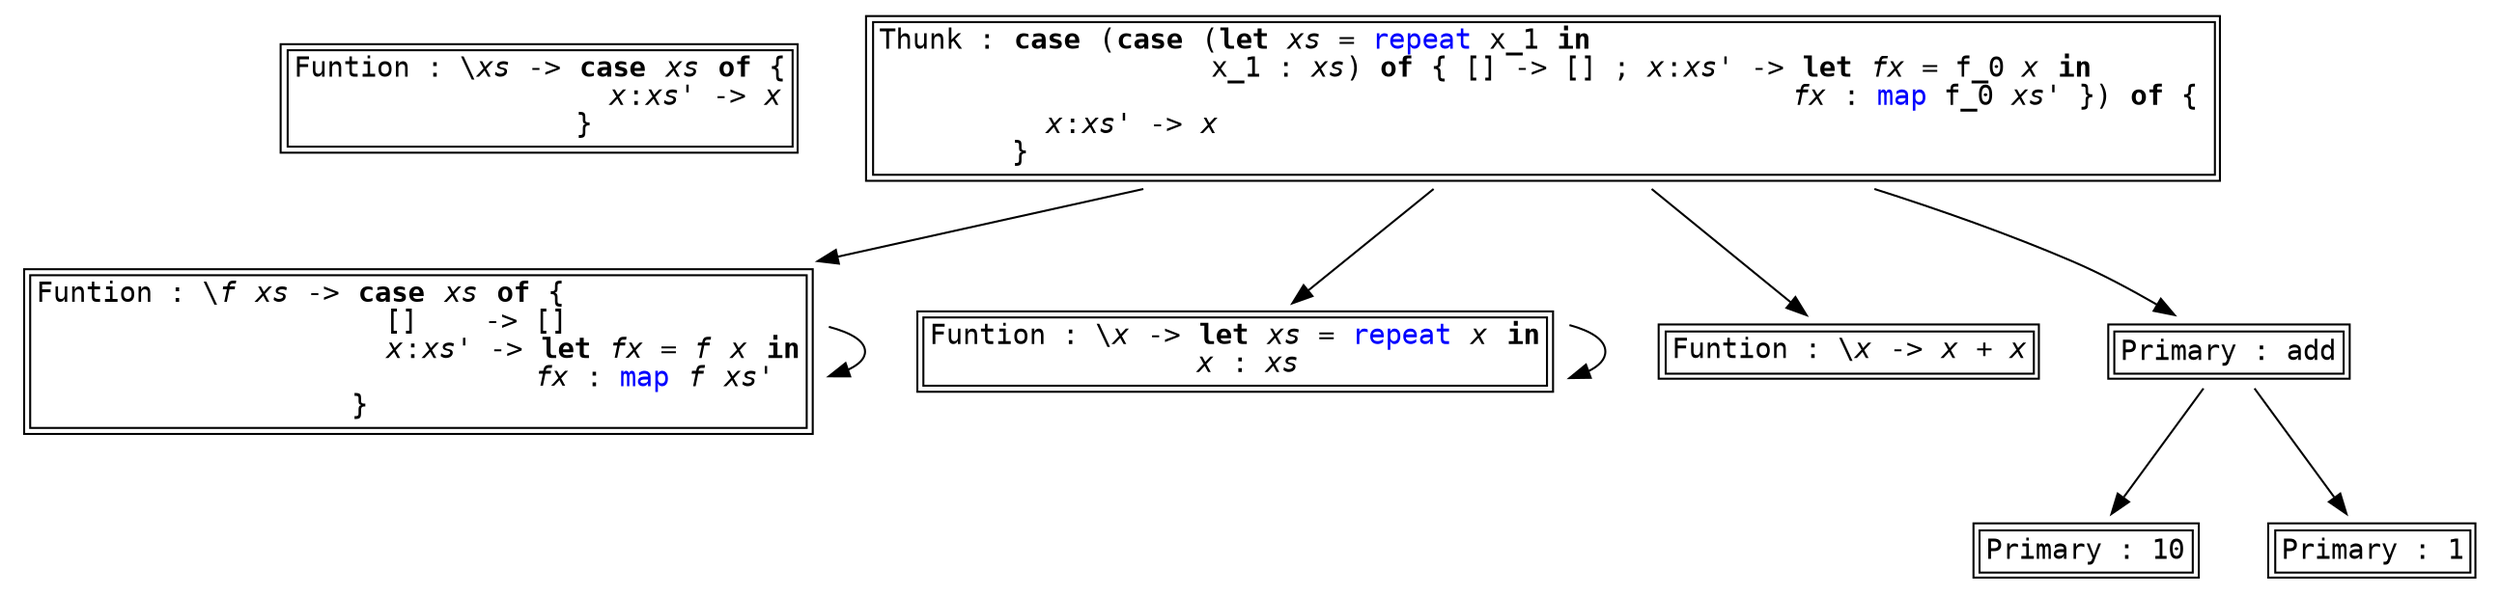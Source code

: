 digraph G {
node [ fontname=monospace, shape=plaintext ];
s0[label=<<TABLE ALIGN="LEFT"><TR><TD BALIGN="LEFT" ALIGN="LEFT">Funtion&nbsp;:&nbsp;\<I>xs</I>&nbsp;-&gt;&nbsp;<B>case</B>&nbsp;<I>xs</I>&nbsp;<B>of</B>&nbsp;{<BR />&nbsp;&nbsp;&nbsp;&nbsp;&nbsp;&nbsp;&nbsp;&nbsp;&nbsp;&nbsp;&nbsp;&nbsp;&nbsp;&nbsp;&nbsp;&nbsp;&nbsp;&nbsp;&nbsp;<I>x</I>:<I>xs'</I>&nbsp;-&gt;&nbsp;<I>x</I><BR />&nbsp;&nbsp;&nbsp;&nbsp;&nbsp;&nbsp;&nbsp;&nbsp;&nbsp;&nbsp;&nbsp;&nbsp;&nbsp;&nbsp;&nbsp;&nbsp;&nbsp;}&nbsp;&nbsp;&nbsp;&nbsp;&nbsp;&nbsp;&nbsp;&nbsp;&nbsp;&nbsp;&nbsp;<BR /></TD></TR></TABLE>>];
s0;
s1[label=<<TABLE ALIGN="LEFT"><TR><TD BALIGN="LEFT" ALIGN="LEFT">Thunk&nbsp;:&nbsp;<B>case</B>&nbsp;(<B>case</B>&nbsp;(<B>let</B>&nbsp;<I>xs</I>&nbsp;=&nbsp;<FONT COLOR="blue">repeat</FONT>&nbsp;x_1&nbsp;<B>in</B>&nbsp;&nbsp;&nbsp;&nbsp;&nbsp;&nbsp;&nbsp;&nbsp;&nbsp;&nbsp;&nbsp;&nbsp;&nbsp;&nbsp;&nbsp;&nbsp;&nbsp;&nbsp;&nbsp;&nbsp;&nbsp;&nbsp;&nbsp;&nbsp;&nbsp;&nbsp;&nbsp;&nbsp;&nbsp;&nbsp;&nbsp;&nbsp;&nbsp;&nbsp;&nbsp;&nbsp;&nbsp;<BR />&nbsp;&nbsp;&nbsp;&nbsp;&nbsp;&nbsp;&nbsp;&nbsp;&nbsp;&nbsp;&nbsp;&nbsp;&nbsp;&nbsp;&nbsp;&nbsp;&nbsp;&nbsp;&nbsp;&nbsp;x_1&nbsp;:&nbsp;<I>xs</I>)&nbsp;<B>of</B>&nbsp;{&nbsp;[]&nbsp;-&gt;&nbsp;[]&nbsp;;&nbsp;<I>x</I>:<I>xs'</I>&nbsp;-&gt;&nbsp;<B>let</B>&nbsp;<I>fx</I>&nbsp;=&nbsp;f_0&nbsp;<I>x</I>&nbsp;<B>in</B>&nbsp;&nbsp;&nbsp;&nbsp;&nbsp;&nbsp;&nbsp;<BR />&nbsp;&nbsp;&nbsp;&nbsp;&nbsp;&nbsp;&nbsp;&nbsp;&nbsp;&nbsp;&nbsp;&nbsp;&nbsp;&nbsp;&nbsp;&nbsp;&nbsp;&nbsp;&nbsp;&nbsp;&nbsp;&nbsp;&nbsp;&nbsp;&nbsp;&nbsp;&nbsp;&nbsp;&nbsp;&nbsp;&nbsp;&nbsp;&nbsp;&nbsp;&nbsp;&nbsp;&nbsp;&nbsp;&nbsp;&nbsp;&nbsp;&nbsp;&nbsp;&nbsp;&nbsp;&nbsp;&nbsp;&nbsp;&nbsp;&nbsp;&nbsp;&nbsp;&nbsp;&nbsp;&nbsp;<I>fx</I>&nbsp;:&nbsp;<FONT COLOR="blue">map</FONT>&nbsp;f_0&nbsp;<I>xs'</I>&nbsp;})&nbsp;<B>of</B>&nbsp;{<BR />&nbsp;&nbsp;&nbsp;&nbsp;&nbsp;&nbsp;&nbsp;&nbsp;&nbsp;&nbsp;<I>x</I>:<I>xs'</I>&nbsp;-&gt;&nbsp;<I>x</I>&nbsp;&nbsp;&nbsp;&nbsp;&nbsp;&nbsp;&nbsp;&nbsp;&nbsp;&nbsp;&nbsp;&nbsp;&nbsp;&nbsp;&nbsp;&nbsp;&nbsp;&nbsp;&nbsp;&nbsp;&nbsp;&nbsp;&nbsp;&nbsp;&nbsp;&nbsp;&nbsp;&nbsp;&nbsp;&nbsp;&nbsp;&nbsp;&nbsp;&nbsp;&nbsp;&nbsp;&nbsp;&nbsp;&nbsp;&nbsp;&nbsp;&nbsp;&nbsp;&nbsp;&nbsp;&nbsp;&nbsp;&nbsp;&nbsp;&nbsp;&nbsp;&nbsp;&nbsp;&nbsp;&nbsp;&nbsp;&nbsp;&nbsp;&nbsp;<BR />&nbsp;&nbsp;&nbsp;&nbsp;&nbsp;&nbsp;&nbsp;&nbsp;}&nbsp;&nbsp;&nbsp;&nbsp;&nbsp;&nbsp;&nbsp;&nbsp;&nbsp;&nbsp;&nbsp;&nbsp;&nbsp;&nbsp;&nbsp;&nbsp;&nbsp;&nbsp;&nbsp;&nbsp;&nbsp;&nbsp;&nbsp;&nbsp;&nbsp;&nbsp;&nbsp;&nbsp;&nbsp;&nbsp;&nbsp;&nbsp;&nbsp;&nbsp;&nbsp;&nbsp;&nbsp;&nbsp;&nbsp;&nbsp;&nbsp;&nbsp;&nbsp;&nbsp;&nbsp;&nbsp;&nbsp;&nbsp;&nbsp;&nbsp;&nbsp;&nbsp;&nbsp;&nbsp;&nbsp;&nbsp;&nbsp;&nbsp;&nbsp;&nbsp;&nbsp;&nbsp;&nbsp;&nbsp;&nbsp;&nbsp;&nbsp;&nbsp;&nbsp;&nbsp;<BR /></TD></TR></TABLE>>];
s1 -> s2, s3, s4, s5;
s2[label=<<TABLE ALIGN="LEFT"><TR><TD BALIGN="LEFT" ALIGN="LEFT">Funtion&nbsp;:&nbsp;\<I>f</I>&nbsp;<I>xs</I>&nbsp;-&gt;&nbsp;<B>case</B>&nbsp;<I>xs</I>&nbsp;<B>of</B>&nbsp;{&nbsp;&nbsp;&nbsp;&nbsp;&nbsp;&nbsp;&nbsp;&nbsp;&nbsp;&nbsp;&nbsp;&nbsp;&nbsp;&nbsp;<BR />&nbsp;&nbsp;&nbsp;&nbsp;&nbsp;&nbsp;&nbsp;&nbsp;&nbsp;&nbsp;&nbsp;&nbsp;&nbsp;&nbsp;&nbsp;&nbsp;&nbsp;&nbsp;&nbsp;&nbsp;&nbsp;[]&nbsp;&nbsp;&nbsp;&nbsp;-&gt;&nbsp;[]&nbsp;&nbsp;&nbsp;&nbsp;&nbsp;&nbsp;&nbsp;&nbsp;&nbsp;&nbsp;&nbsp;&nbsp;&nbsp;<BR />&nbsp;&nbsp;&nbsp;&nbsp;&nbsp;&nbsp;&nbsp;&nbsp;&nbsp;&nbsp;&nbsp;&nbsp;&nbsp;&nbsp;&nbsp;&nbsp;&nbsp;&nbsp;&nbsp;&nbsp;&nbsp;<I>x</I>:<I>xs'</I>&nbsp;-&gt;&nbsp;<B>let</B>&nbsp;<I>fx</I>&nbsp;=&nbsp;<I>f</I>&nbsp;<I>x</I>&nbsp;<B>in</B><BR />&nbsp;&nbsp;&nbsp;&nbsp;&nbsp;&nbsp;&nbsp;&nbsp;&nbsp;&nbsp;&nbsp;&nbsp;&nbsp;&nbsp;&nbsp;&nbsp;&nbsp;&nbsp;&nbsp;&nbsp;&nbsp;&nbsp;&nbsp;&nbsp;&nbsp;&nbsp;&nbsp;&nbsp;&nbsp;&nbsp;<I>fx</I>&nbsp;:&nbsp;<FONT COLOR="blue">map</FONT>&nbsp;<I>f</I>&nbsp;<I>xs'</I>&nbsp;<BR />&nbsp;&nbsp;&nbsp;&nbsp;&nbsp;&nbsp;&nbsp;&nbsp;&nbsp;&nbsp;&nbsp;&nbsp;&nbsp;&nbsp;&nbsp;&nbsp;&nbsp;&nbsp;&nbsp;}&nbsp;&nbsp;&nbsp;&nbsp;&nbsp;&nbsp;&nbsp;&nbsp;&nbsp;&nbsp;&nbsp;&nbsp;&nbsp;&nbsp;&nbsp;&nbsp;&nbsp;&nbsp;&nbsp;&nbsp;&nbsp;&nbsp;&nbsp;&nbsp;&nbsp;<BR /></TD></TR></TABLE>>];
s2 -> s2;
s3[label=<<TABLE ALIGN="LEFT"><TR><TD BALIGN="LEFT" ALIGN="LEFT">Funtion&nbsp;:&nbsp;\<I>x</I>&nbsp;-&gt;&nbsp;<B>let</B>&nbsp;<I>xs</I>&nbsp;=&nbsp;<FONT COLOR="blue">repeat</FONT>&nbsp;<I>x</I>&nbsp;<B>in</B><BR />&nbsp;&nbsp;&nbsp;&nbsp;&nbsp;&nbsp;&nbsp;&nbsp;&nbsp;&nbsp;&nbsp;&nbsp;&nbsp;&nbsp;&nbsp;&nbsp;<I>x</I>&nbsp;:&nbsp;<I>xs</I>&nbsp;&nbsp;&nbsp;&nbsp;&nbsp;&nbsp;&nbsp;&nbsp;&nbsp;&nbsp;&nbsp;&nbsp;&nbsp;&nbsp;<BR /></TD></TR></TABLE>>];
s3 -> s3;
s4[label=<<TABLE ALIGN="LEFT"><TR><TD BALIGN="LEFT" ALIGN="LEFT">Funtion&nbsp;:&nbsp;\<I>x</I>&nbsp;-&gt;&nbsp;<I>x</I>&nbsp;+&nbsp;<I>x</I><BR /></TD></TR></TABLE>>];
s4;
s5[label=<<TABLE ALIGN="LEFT"><TR><TD BALIGN="LEFT" ALIGN="LEFT">Primary&nbsp;:&nbsp;add<BR /></TD></TR></TABLE>>];
s5 -> s6, s7;
s6[label=<<TABLE ALIGN="LEFT"><TR><TD BALIGN="LEFT" ALIGN="LEFT">Primary&nbsp;:&nbsp;10<BR /></TD></TR></TABLE>>];
s6;
s7[label=<<TABLE ALIGN="LEFT"><TR><TD BALIGN="LEFT" ALIGN="LEFT">Primary&nbsp;:&nbsp;1<BR /></TD></TR></TABLE>>];
s7;
}